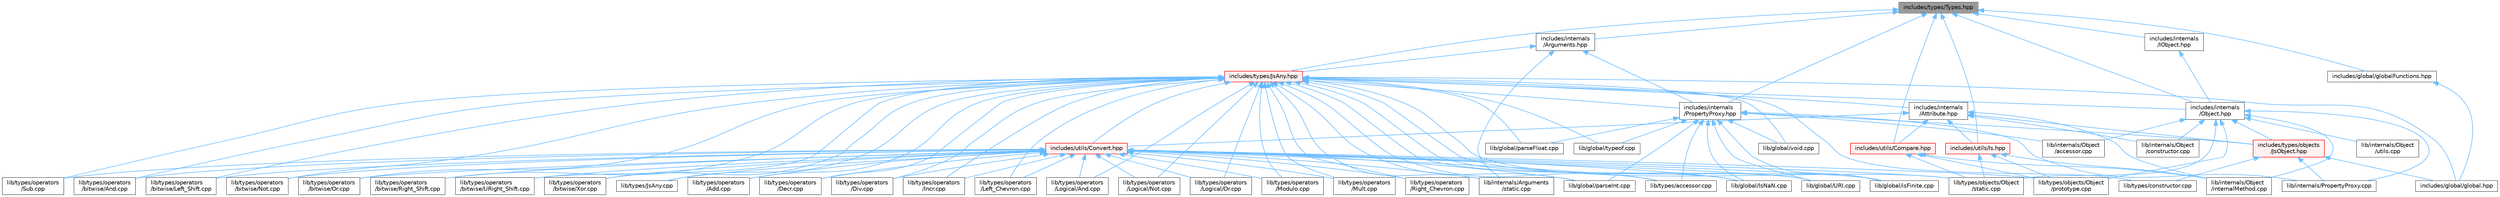 digraph "includes/types/Types.hpp"
{
 // LATEX_PDF_SIZE
  bgcolor="transparent";
  edge [fontname=Helvetica,fontsize=10,labelfontname=Helvetica,labelfontsize=10];
  node [fontname=Helvetica,fontsize=10,shape=box,height=0.2,width=0.4];
  Node1 [id="Node000001",label="includes/types/Types.hpp",height=0.2,width=0.4,color="gray40", fillcolor="grey60", style="filled", fontcolor="black",tooltip=" "];
  Node1 -> Node2 [id="edge1_Node000001_Node000002",dir="back",color="steelblue1",style="solid",tooltip=" "];
  Node2 [id="Node000002",label="includes/global/globalFunctions.hpp",height=0.2,width=0.4,color="grey40", fillcolor="white", style="filled",URL="$globalFunctions_8hpp.html",tooltip=" "];
  Node2 -> Node3 [id="edge2_Node000002_Node000003",dir="back",color="steelblue1",style="solid",tooltip=" "];
  Node3 [id="Node000003",label="includes/global/global.hpp",height=0.2,width=0.4,color="grey40", fillcolor="white", style="filled",URL="$global_8hpp.html",tooltip=" "];
  Node1 -> Node4 [id="edge3_Node000001_Node000004",dir="back",color="steelblue1",style="solid",tooltip=" "];
  Node4 [id="Node000004",label="includes/internals\l/Arguments.hpp",height=0.2,width=0.4,color="grey40", fillcolor="white", style="filled",URL="$Arguments_8hpp.html",tooltip=" "];
  Node4 -> Node5 [id="edge4_Node000004_Node000005",dir="back",color="steelblue1",style="solid",tooltip=" "];
  Node5 [id="Node000005",label="includes/internals\l/PropertyProxy.hpp",height=0.2,width=0.4,color="grey40", fillcolor="white", style="filled",URL="$PropertyProxy_8hpp.html",tooltip=" "];
  Node5 -> Node6 [id="edge5_Node000005_Node000006",dir="back",color="steelblue1",style="solid",tooltip=" "];
  Node6 [id="Node000006",label="includes/types/objects\l/JsObject.hpp",height=0.2,width=0.4,color="red", fillcolor="#FFF0F0", style="filled",URL="$JsObject_8hpp.html",tooltip=" "];
  Node6 -> Node3 [id="edge6_Node000006_Node000003",dir="back",color="steelblue1",style="solid",tooltip=" "];
  Node6 -> Node14 [id="edge7_Node000006_Node000014",dir="back",color="steelblue1",style="solid",tooltip=" "];
  Node14 [id="Node000014",label="lib/internals/PropertyProxy.cpp",height=0.2,width=0.4,color="grey40", fillcolor="white", style="filled",URL="$PropertyProxy_8cpp.html",tooltip=" "];
  Node6 -> Node15 [id="edge8_Node000006_Node000015",dir="back",color="steelblue1",style="solid",tooltip=" "];
  Node15 [id="Node000015",label="lib/types/constructor.cpp",height=0.2,width=0.4,color="grey40", fillcolor="white", style="filled",URL="$types_2constructor_8cpp.html",tooltip=" "];
  Node5 -> Node21 [id="edge9_Node000005_Node000021",dir="back",color="steelblue1",style="solid",tooltip=" "];
  Node21 [id="Node000021",label="lib/global/IsNaN.cpp",height=0.2,width=0.4,color="grey40", fillcolor="white", style="filled",URL="$IsNaN_8cpp.html",tooltip=" "];
  Node5 -> Node22 [id="edge10_Node000005_Node000022",dir="back",color="steelblue1",style="solid",tooltip=" "];
  Node22 [id="Node000022",label="lib/global/URI.cpp",height=0.2,width=0.4,color="grey40", fillcolor="white", style="filled",URL="$URI_8cpp.html",tooltip=" "];
  Node5 -> Node23 [id="edge11_Node000005_Node000023",dir="back",color="steelblue1",style="solid",tooltip=" "];
  Node23 [id="Node000023",label="lib/global/isFinite.cpp",height=0.2,width=0.4,color="grey40", fillcolor="white", style="filled",URL="$isFinite_8cpp.html",tooltip=" "];
  Node5 -> Node24 [id="edge12_Node000005_Node000024",dir="back",color="steelblue1",style="solid",tooltip=" "];
  Node24 [id="Node000024",label="lib/global/parseFloat.cpp",height=0.2,width=0.4,color="grey40", fillcolor="white", style="filled",URL="$parseFloat_8cpp.html",tooltip=" "];
  Node5 -> Node25 [id="edge13_Node000005_Node000025",dir="back",color="steelblue1",style="solid",tooltip=" "];
  Node25 [id="Node000025",label="lib/global/parseInt.cpp",height=0.2,width=0.4,color="grey40", fillcolor="white", style="filled",URL="$parseInt_8cpp.html",tooltip=" "];
  Node5 -> Node26 [id="edge14_Node000005_Node000026",dir="back",color="steelblue1",style="solid",tooltip=" "];
  Node26 [id="Node000026",label="lib/global/typeof.cpp",height=0.2,width=0.4,color="grey40", fillcolor="white", style="filled",URL="$typeof_8cpp.html",tooltip=" "];
  Node5 -> Node27 [id="edge15_Node000005_Node000027",dir="back",color="steelblue1",style="solid",tooltip=" "];
  Node27 [id="Node000027",label="lib/global/void.cpp",height=0.2,width=0.4,color="grey40", fillcolor="white", style="filled",URL="$void_8cpp.html",tooltip=" "];
  Node5 -> Node28 [id="edge16_Node000005_Node000028",dir="back",color="steelblue1",style="solid",tooltip=" "];
  Node28 [id="Node000028",label="lib/internals/Object\l/accessor.cpp",height=0.2,width=0.4,color="grey40", fillcolor="white", style="filled",URL="$internals_2Object_2accessor_8cpp.html",tooltip=" "];
  Node5 -> Node14 [id="edge17_Node000005_Node000014",dir="back",color="steelblue1",style="solid",tooltip=" "];
  Node5 -> Node9 [id="edge18_Node000005_Node000009",dir="back",color="steelblue1",style="solid",tooltip=" "];
  Node9 [id="Node000009",label="lib/types/accessor.cpp",height=0.2,width=0.4,color="grey40", fillcolor="white", style="filled",URL="$types_2accessor_8cpp.html",tooltip=" "];
  Node4 -> Node29 [id="edge19_Node000004_Node000029",dir="back",color="steelblue1",style="solid",tooltip=" "];
  Node29 [id="Node000029",label="includes/types/JsAny.hpp",height=0.2,width=0.4,color="red", fillcolor="#FFF0F0", style="filled",URL="$JsAny_8hpp.html",tooltip=" "];
  Node29 -> Node3 [id="edge20_Node000029_Node000003",dir="back",color="steelblue1",style="solid",tooltip=" "];
  Node29 -> Node30 [id="edge21_Node000029_Node000030",dir="back",color="steelblue1",style="solid",tooltip=" "];
  Node30 [id="Node000030",label="includes/internals\l/Attribute.hpp",height=0.2,width=0.4,color="grey40", fillcolor="white", style="filled",URL="$Attribute_8hpp.html",tooltip=" "];
  Node30 -> Node6 [id="edge22_Node000030_Node000006",dir="back",color="steelblue1",style="solid",tooltip=" "];
  Node30 -> Node31 [id="edge23_Node000030_Node000031",dir="back",color="steelblue1",style="solid",tooltip=" "];
  Node31 [id="Node000031",label="includes/utils/Compare.hpp",height=0.2,width=0.4,color="red", fillcolor="#FFF0F0", style="filled",URL="$Compare_8hpp.html",tooltip=" "];
  Node31 -> Node32 [id="edge24_Node000031_Node000032",dir="back",color="steelblue1",style="solid",tooltip=" "];
  Node32 [id="Node000032",label="lib/internals/Object\l/internalMethod.cpp",height=0.2,width=0.4,color="grey40", fillcolor="white", style="filled",URL="$internalMethod_8cpp.html",tooltip=" "];
  Node31 -> Node12 [id="edge25_Node000031_Node000012",dir="back",color="steelblue1",style="solid",tooltip=" "];
  Node12 [id="Node000012",label="lib/types/objects/Object\l/prototype.cpp",height=0.2,width=0.4,color="grey40", fillcolor="white", style="filled",URL="$prototype_8cpp.html",tooltip=" "];
  Node31 -> Node13 [id="edge26_Node000031_Node000013",dir="back",color="steelblue1",style="solid",tooltip=" "];
  Node13 [id="Node000013",label="lib/types/objects/Object\l/static.cpp",height=0.2,width=0.4,color="grey40", fillcolor="white", style="filled",URL="$types_2objects_2Object_2static_8cpp.html",tooltip=" "];
  Node30 -> Node34 [id="edge27_Node000030_Node000034",dir="back",color="steelblue1",style="solid",tooltip=" "];
  Node34 [id="Node000034",label="includes/utils/Convert.hpp",height=0.2,width=0.4,color="red", fillcolor="#FFF0F0", style="filled",URL="$Convert_8hpp.html",tooltip=" "];
  Node34 -> Node21 [id="edge28_Node000034_Node000021",dir="back",color="steelblue1",style="solid",tooltip=" "];
  Node34 -> Node22 [id="edge29_Node000034_Node000022",dir="back",color="steelblue1",style="solid",tooltip=" "];
  Node34 -> Node23 [id="edge30_Node000034_Node000023",dir="back",color="steelblue1",style="solid",tooltip=" "];
  Node34 -> Node25 [id="edge31_Node000034_Node000025",dir="back",color="steelblue1",style="solid",tooltip=" "];
  Node34 -> Node8 [id="edge32_Node000034_Node000008",dir="back",color="steelblue1",style="solid",tooltip=" "];
  Node8 [id="Node000008",label="lib/internals/Arguments\l/static.cpp",height=0.2,width=0.4,color="grey40", fillcolor="white", style="filled",URL="$internals_2Arguments_2static_8cpp.html",tooltip=" "];
  Node34 -> Node35 [id="edge33_Node000034_Node000035",dir="back",color="steelblue1",style="solid",tooltip=" "];
  Node35 [id="Node000035",label="lib/types/JsAny.cpp",height=0.2,width=0.4,color="grey40", fillcolor="white", style="filled",URL="$JsAny_8cpp.html",tooltip=" "];
  Node34 -> Node9 [id="edge34_Node000034_Node000009",dir="back",color="steelblue1",style="solid",tooltip=" "];
  Node34 -> Node12 [id="edge35_Node000034_Node000012",dir="back",color="steelblue1",style="solid",tooltip=" "];
  Node34 -> Node13 [id="edge36_Node000034_Node000013",dir="back",color="steelblue1",style="solid",tooltip=" "];
  Node34 -> Node36 [id="edge37_Node000034_Node000036",dir="back",color="steelblue1",style="solid",tooltip=" "];
  Node36 [id="Node000036",label="lib/types/operators\l/Add.cpp",height=0.2,width=0.4,color="grey40", fillcolor="white", style="filled",URL="$Add_8cpp.html",tooltip=" "];
  Node34 -> Node37 [id="edge38_Node000034_Node000037",dir="back",color="steelblue1",style="solid",tooltip=" "];
  Node37 [id="Node000037",label="lib/types/operators\l/Decr.cpp",height=0.2,width=0.4,color="grey40", fillcolor="white", style="filled",URL="$Decr_8cpp.html",tooltip=" "];
  Node34 -> Node38 [id="edge39_Node000034_Node000038",dir="back",color="steelblue1",style="solid",tooltip=" "];
  Node38 [id="Node000038",label="lib/types/operators\l/Div.cpp",height=0.2,width=0.4,color="grey40", fillcolor="white", style="filled",URL="$Div_8cpp.html",tooltip=" "];
  Node34 -> Node39 [id="edge40_Node000034_Node000039",dir="back",color="steelblue1",style="solid",tooltip=" "];
  Node39 [id="Node000039",label="lib/types/operators\l/Incr.cpp",height=0.2,width=0.4,color="grey40", fillcolor="white", style="filled",URL="$Incr_8cpp.html",tooltip=" "];
  Node34 -> Node40 [id="edge41_Node000034_Node000040",dir="back",color="steelblue1",style="solid",tooltip=" "];
  Node40 [id="Node000040",label="lib/types/operators\l/Left_Chevron.cpp",height=0.2,width=0.4,color="grey40", fillcolor="white", style="filled",URL="$Left__Chevron_8cpp.html",tooltip=" "];
  Node34 -> Node41 [id="edge42_Node000034_Node000041",dir="back",color="steelblue1",style="solid",tooltip=" "];
  Node41 [id="Node000041",label="lib/types/operators\l/Logical/And.cpp",height=0.2,width=0.4,color="grey40", fillcolor="white", style="filled",URL="$Logical_2And_8cpp.html",tooltip=" "];
  Node34 -> Node42 [id="edge43_Node000034_Node000042",dir="back",color="steelblue1",style="solid",tooltip=" "];
  Node42 [id="Node000042",label="lib/types/operators\l/Logical/Not.cpp",height=0.2,width=0.4,color="grey40", fillcolor="white", style="filled",URL="$Logical_2Not_8cpp.html",tooltip=" "];
  Node34 -> Node43 [id="edge44_Node000034_Node000043",dir="back",color="steelblue1",style="solid",tooltip=" "];
  Node43 [id="Node000043",label="lib/types/operators\l/Logical/Or.cpp",height=0.2,width=0.4,color="grey40", fillcolor="white", style="filled",URL="$Logical_2Or_8cpp.html",tooltip=" "];
  Node34 -> Node44 [id="edge45_Node000034_Node000044",dir="back",color="steelblue1",style="solid",tooltip=" "];
  Node44 [id="Node000044",label="lib/types/operators\l/Modulo.cpp",height=0.2,width=0.4,color="grey40", fillcolor="white", style="filled",URL="$Modulo_8cpp.html",tooltip=" "];
  Node34 -> Node45 [id="edge46_Node000034_Node000045",dir="back",color="steelblue1",style="solid",tooltip=" "];
  Node45 [id="Node000045",label="lib/types/operators\l/Mult.cpp",height=0.2,width=0.4,color="grey40", fillcolor="white", style="filled",URL="$Mult_8cpp.html",tooltip=" "];
  Node34 -> Node46 [id="edge47_Node000034_Node000046",dir="back",color="steelblue1",style="solid",tooltip=" "];
  Node46 [id="Node000046",label="lib/types/operators\l/Right_Chevron.cpp",height=0.2,width=0.4,color="grey40", fillcolor="white", style="filled",URL="$Right__Chevron_8cpp.html",tooltip=" "];
  Node34 -> Node47 [id="edge48_Node000034_Node000047",dir="back",color="steelblue1",style="solid",tooltip=" "];
  Node47 [id="Node000047",label="lib/types/operators\l/Sub.cpp",height=0.2,width=0.4,color="grey40", fillcolor="white", style="filled",URL="$Sub_8cpp.html",tooltip=" "];
  Node34 -> Node48 [id="edge49_Node000034_Node000048",dir="back",color="steelblue1",style="solid",tooltip=" "];
  Node48 [id="Node000048",label="lib/types/operators\l/bitwise/And.cpp",height=0.2,width=0.4,color="grey40", fillcolor="white", style="filled",URL="$bitwise_2And_8cpp.html",tooltip=" "];
  Node34 -> Node49 [id="edge50_Node000034_Node000049",dir="back",color="steelblue1",style="solid",tooltip=" "];
  Node49 [id="Node000049",label="lib/types/operators\l/bitwise/Left_Shift.cpp",height=0.2,width=0.4,color="grey40", fillcolor="white", style="filled",URL="$Left__Shift_8cpp.html",tooltip=" "];
  Node34 -> Node50 [id="edge51_Node000034_Node000050",dir="back",color="steelblue1",style="solid",tooltip=" "];
  Node50 [id="Node000050",label="lib/types/operators\l/bitwise/Not.cpp",height=0.2,width=0.4,color="grey40", fillcolor="white", style="filled",URL="$bitwise_2Not_8cpp.html",tooltip=" "];
  Node34 -> Node51 [id="edge52_Node000034_Node000051",dir="back",color="steelblue1",style="solid",tooltip=" "];
  Node51 [id="Node000051",label="lib/types/operators\l/bitwise/Or.cpp",height=0.2,width=0.4,color="grey40", fillcolor="white", style="filled",URL="$bitwise_2Or_8cpp.html",tooltip=" "];
  Node34 -> Node52 [id="edge53_Node000034_Node000052",dir="back",color="steelblue1",style="solid",tooltip=" "];
  Node52 [id="Node000052",label="lib/types/operators\l/bitwise/Right_Shift.cpp",height=0.2,width=0.4,color="grey40", fillcolor="white", style="filled",URL="$Right__Shift_8cpp.html",tooltip=" "];
  Node34 -> Node53 [id="edge54_Node000034_Node000053",dir="back",color="steelblue1",style="solid",tooltip=" "];
  Node53 [id="Node000053",label="lib/types/operators\l/bitwise/URight_Shift.cpp",height=0.2,width=0.4,color="grey40", fillcolor="white", style="filled",URL="$URight__Shift_8cpp.html",tooltip=" "];
  Node34 -> Node54 [id="edge55_Node000034_Node000054",dir="back",color="steelblue1",style="solid",tooltip=" "];
  Node54 [id="Node000054",label="lib/types/operators\l/bitwise/Xor.cpp",height=0.2,width=0.4,color="grey40", fillcolor="white", style="filled",URL="$Xor_8cpp.html",tooltip=" "];
  Node30 -> Node59 [id="edge56_Node000030_Node000059",dir="back",color="steelblue1",style="solid",tooltip=" "];
  Node59 [id="Node000059",label="includes/utils/Is.hpp",height=0.2,width=0.4,color="red", fillcolor="#FFF0F0", style="filled",URL="$Is_8hpp.html",tooltip=" "];
  Node59 -> Node32 [id="edge57_Node000059_Node000032",dir="back",color="steelblue1",style="solid",tooltip=" "];
  Node59 -> Node12 [id="edge58_Node000059_Node000012",dir="back",color="steelblue1",style="solid",tooltip=" "];
  Node59 -> Node13 [id="edge59_Node000059_Node000013",dir="back",color="steelblue1",style="solid",tooltip=" "];
  Node30 -> Node60 [id="edge60_Node000030_Node000060",dir="back",color="steelblue1",style="solid",tooltip=" "];
  Node60 [id="Node000060",label="lib/internals/Object\l/constructor.cpp",height=0.2,width=0.4,color="grey40", fillcolor="white", style="filled",URL="$internals_2Object_2constructor_8cpp.html",tooltip=" "];
  Node30 -> Node32 [id="edge61_Node000030_Node000032",dir="back",color="steelblue1",style="solid",tooltip=" "];
  Node29 -> Node61 [id="edge62_Node000029_Node000061",dir="back",color="steelblue1",style="solid",tooltip=" "];
  Node61 [id="Node000061",label="includes/internals\l/Object.hpp",height=0.2,width=0.4,color="grey40", fillcolor="white", style="filled",URL="$Object_8hpp.html",tooltip=" "];
  Node61 -> Node6 [id="edge63_Node000061_Node000006",dir="back",color="steelblue1",style="solid",tooltip=" "];
  Node61 -> Node28 [id="edge64_Node000061_Node000028",dir="back",color="steelblue1",style="solid",tooltip=" "];
  Node61 -> Node60 [id="edge65_Node000061_Node000060",dir="back",color="steelblue1",style="solid",tooltip=" "];
  Node61 -> Node32 [id="edge66_Node000061_Node000032",dir="back",color="steelblue1",style="solid",tooltip=" "];
  Node61 -> Node62 [id="edge67_Node000061_Node000062",dir="back",color="steelblue1",style="solid",tooltip=" "];
  Node62 [id="Node000062",label="lib/internals/Object\l/utils.cpp",height=0.2,width=0.4,color="grey40", fillcolor="white", style="filled",URL="$utils_8cpp.html",tooltip=" "];
  Node61 -> Node14 [id="edge68_Node000061_Node000014",dir="back",color="steelblue1",style="solid",tooltip=" "];
  Node61 -> Node12 [id="edge69_Node000061_Node000012",dir="back",color="steelblue1",style="solid",tooltip=" "];
  Node61 -> Node13 [id="edge70_Node000061_Node000013",dir="back",color="steelblue1",style="solid",tooltip=" "];
  Node29 -> Node5 [id="edge71_Node000029_Node000005",dir="back",color="steelblue1",style="solid",tooltip=" "];
  Node29 -> Node34 [id="edge72_Node000029_Node000034",dir="back",color="steelblue1",style="solid",tooltip=" "];
  Node29 -> Node21 [id="edge73_Node000029_Node000021",dir="back",color="steelblue1",style="solid",tooltip=" "];
  Node29 -> Node22 [id="edge74_Node000029_Node000022",dir="back",color="steelblue1",style="solid",tooltip=" "];
  Node29 -> Node23 [id="edge75_Node000029_Node000023",dir="back",color="steelblue1",style="solid",tooltip=" "];
  Node29 -> Node24 [id="edge76_Node000029_Node000024",dir="back",color="steelblue1",style="solid",tooltip=" "];
  Node29 -> Node25 [id="edge77_Node000029_Node000025",dir="back",color="steelblue1",style="solid",tooltip=" "];
  Node29 -> Node26 [id="edge78_Node000029_Node000026",dir="back",color="steelblue1",style="solid",tooltip=" "];
  Node29 -> Node27 [id="edge79_Node000029_Node000027",dir="back",color="steelblue1",style="solid",tooltip=" "];
  Node29 -> Node8 [id="edge80_Node000029_Node000008",dir="back",color="steelblue1",style="solid",tooltip=" "];
  Node29 -> Node35 [id="edge81_Node000029_Node000035",dir="back",color="steelblue1",style="solid",tooltip=" "];
  Node29 -> Node9 [id="edge82_Node000029_Node000009",dir="back",color="steelblue1",style="solid",tooltip=" "];
  Node29 -> Node15 [id="edge83_Node000029_Node000015",dir="back",color="steelblue1",style="solid",tooltip=" "];
  Node29 -> Node13 [id="edge84_Node000029_Node000013",dir="back",color="steelblue1",style="solid",tooltip=" "];
  Node29 -> Node36 [id="edge85_Node000029_Node000036",dir="back",color="steelblue1",style="solid",tooltip=" "];
  Node29 -> Node37 [id="edge86_Node000029_Node000037",dir="back",color="steelblue1",style="solid",tooltip=" "];
  Node29 -> Node38 [id="edge87_Node000029_Node000038",dir="back",color="steelblue1",style="solid",tooltip=" "];
  Node29 -> Node39 [id="edge88_Node000029_Node000039",dir="back",color="steelblue1",style="solid",tooltip=" "];
  Node29 -> Node40 [id="edge89_Node000029_Node000040",dir="back",color="steelblue1",style="solid",tooltip=" "];
  Node29 -> Node41 [id="edge90_Node000029_Node000041",dir="back",color="steelblue1",style="solid",tooltip=" "];
  Node29 -> Node42 [id="edge91_Node000029_Node000042",dir="back",color="steelblue1",style="solid",tooltip=" "];
  Node29 -> Node43 [id="edge92_Node000029_Node000043",dir="back",color="steelblue1",style="solid",tooltip=" "];
  Node29 -> Node44 [id="edge93_Node000029_Node000044",dir="back",color="steelblue1",style="solid",tooltip=" "];
  Node29 -> Node45 [id="edge94_Node000029_Node000045",dir="back",color="steelblue1",style="solid",tooltip=" "];
  Node29 -> Node46 [id="edge95_Node000029_Node000046",dir="back",color="steelblue1",style="solid",tooltip=" "];
  Node29 -> Node47 [id="edge96_Node000029_Node000047",dir="back",color="steelblue1",style="solid",tooltip=" "];
  Node29 -> Node48 [id="edge97_Node000029_Node000048",dir="back",color="steelblue1",style="solid",tooltip=" "];
  Node29 -> Node49 [id="edge98_Node000029_Node000049",dir="back",color="steelblue1",style="solid",tooltip=" "];
  Node29 -> Node50 [id="edge99_Node000029_Node000050",dir="back",color="steelblue1",style="solid",tooltip=" "];
  Node29 -> Node51 [id="edge100_Node000029_Node000051",dir="back",color="steelblue1",style="solid",tooltip=" "];
  Node29 -> Node52 [id="edge101_Node000029_Node000052",dir="back",color="steelblue1",style="solid",tooltip=" "];
  Node29 -> Node53 [id="edge102_Node000029_Node000053",dir="back",color="steelblue1",style="solid",tooltip=" "];
  Node29 -> Node54 [id="edge103_Node000029_Node000054",dir="back",color="steelblue1",style="solid",tooltip=" "];
  Node4 -> Node8 [id="edge104_Node000004_Node000008",dir="back",color="steelblue1",style="solid",tooltip=" "];
  Node1 -> Node67 [id="edge105_Node000001_Node000067",dir="back",color="steelblue1",style="solid",tooltip=" "];
  Node67 [id="Node000067",label="includes/internals\l/IObject.hpp",height=0.2,width=0.4,color="grey40", fillcolor="white", style="filled",URL="$IObject_8hpp.html",tooltip=" "];
  Node67 -> Node61 [id="edge106_Node000067_Node000061",dir="back",color="steelblue1",style="solid",tooltip=" "];
  Node1 -> Node61 [id="edge107_Node000001_Node000061",dir="back",color="steelblue1",style="solid",tooltip=" "];
  Node1 -> Node5 [id="edge108_Node000001_Node000005",dir="back",color="steelblue1",style="solid",tooltip=" "];
  Node1 -> Node29 [id="edge109_Node000001_Node000029",dir="back",color="steelblue1",style="solid",tooltip=" "];
  Node1 -> Node31 [id="edge110_Node000001_Node000031",dir="back",color="steelblue1",style="solid",tooltip=" "];
  Node1 -> Node59 [id="edge111_Node000001_Node000059",dir="back",color="steelblue1",style="solid",tooltip=" "];
}
